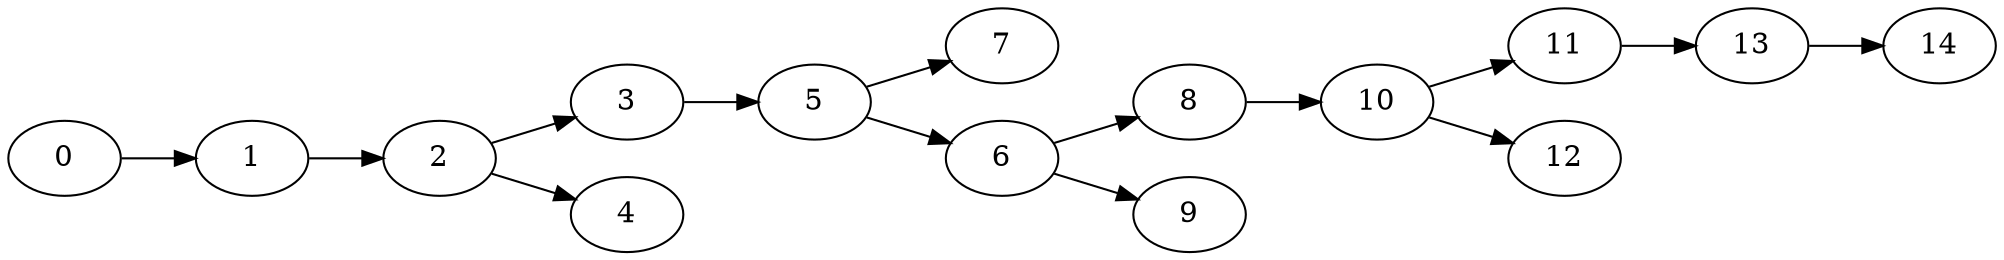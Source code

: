 digraph G { 
rankdir="LR";

	0 -> 1
	1 -> 2
	2 -> 3
	3 -> 5
	2 -> 4
	5 -> 7
	5 -> 6
	6 -> 8
	6 -> 9
	8 -> 10
	10 -> 11
	10 -> 12
	11 -> 13
	13 -> 14

}